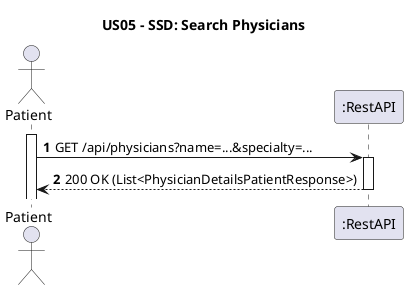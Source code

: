 @startuml
title US05 - SSD: Search Physicians
autoactivate on
autonumber

actor "Patient" as Patient
participant ":RestAPI" as System

activate Patient

Patient -> System: GET /api/physicians?name=...&specialty=...
System --> Patient: 200 OK (List<PhysicianDetailsPatientResponse>)

@enduml
